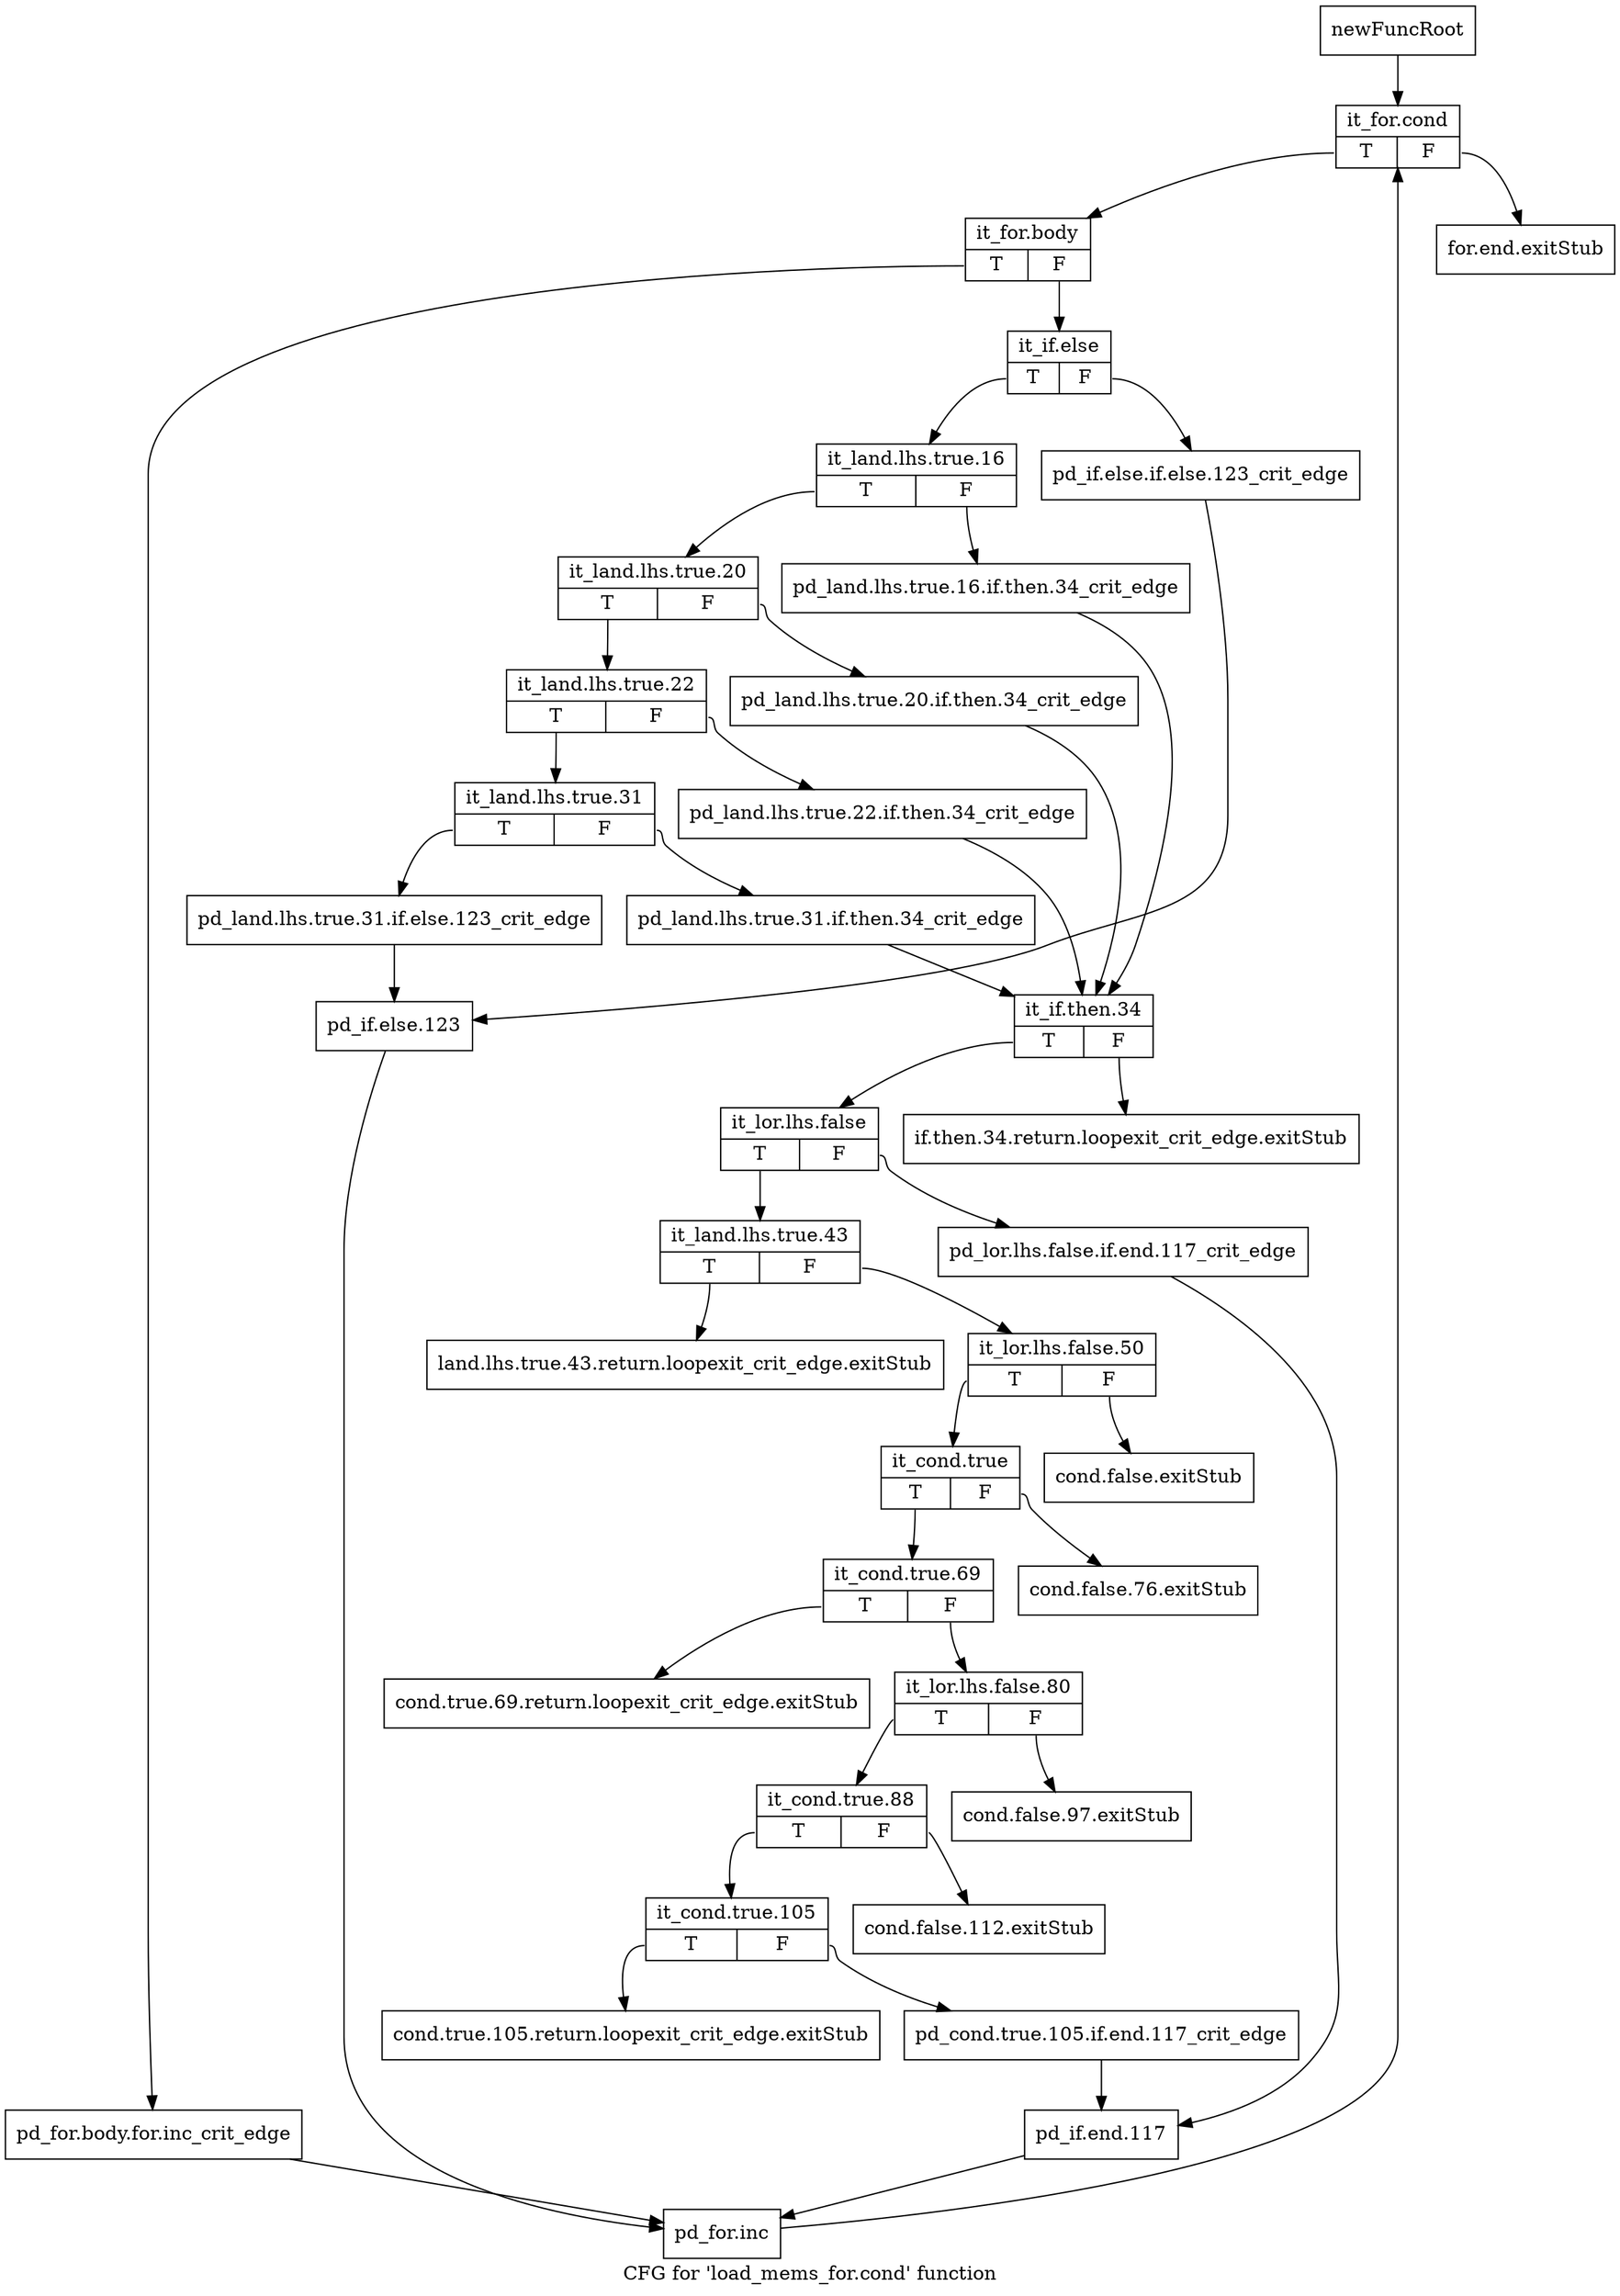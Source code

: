 digraph "CFG for 'load_mems_for.cond' function" {
	label="CFG for 'load_mems_for.cond' function";

	Node0xb5e9530 [shape=record,label="{newFuncRoot}"];
	Node0xb5e9530 -> Node0xb5e9850;
	Node0xb5e9580 [shape=record,label="{for.end.exitStub}"];
	Node0xb5e95d0 [shape=record,label="{if.then.34.return.loopexit_crit_edge.exitStub}"];
	Node0xb5e9620 [shape=record,label="{land.lhs.true.43.return.loopexit_crit_edge.exitStub}"];
	Node0xb5e9670 [shape=record,label="{cond.false.exitStub}"];
	Node0xb5e96c0 [shape=record,label="{cond.false.76.exitStub}"];
	Node0xb5e9710 [shape=record,label="{cond.true.69.return.loopexit_crit_edge.exitStub}"];
	Node0xb5e9760 [shape=record,label="{cond.false.97.exitStub}"];
	Node0xb5e97b0 [shape=record,label="{cond.false.112.exitStub}"];
	Node0xb5e9800 [shape=record,label="{cond.true.105.return.loopexit_crit_edge.exitStub}"];
	Node0xb5e9850 [shape=record,label="{it_for.cond|{<s0>T|<s1>F}}"];
	Node0xb5e9850:s0 -> Node0xb5e98a0;
	Node0xb5e9850:s1 -> Node0xb5e9580;
	Node0xb5e98a0 [shape=record,label="{it_for.body|{<s0>T|<s1>F}}"];
	Node0xb5e98a0:s0 -> Node0xb5ea070;
	Node0xb5e98a0:s1 -> Node0xb5e98f0;
	Node0xb5e98f0 [shape=record,label="{it_if.else|{<s0>T|<s1>F}}"];
	Node0xb5e98f0:s0 -> Node0xb5e9990;
	Node0xb5e98f0:s1 -> Node0xb5e9940;
	Node0xb5e9940 [shape=record,label="{pd_if.else.if.else.123_crit_edge}"];
	Node0xb5e9940 -> Node0xb5ea020;
	Node0xb5e9990 [shape=record,label="{it_land.lhs.true.16|{<s0>T|<s1>F}}"];
	Node0xb5e9990:s0 -> Node0xb5e9a30;
	Node0xb5e9990:s1 -> Node0xb5e99e0;
	Node0xb5e99e0 [shape=record,label="{pd_land.lhs.true.16.if.then.34_crit_edge}"];
	Node0xb5e99e0 -> Node0xb5e9c10;
	Node0xb5e9a30 [shape=record,label="{it_land.lhs.true.20|{<s0>T|<s1>F}}"];
	Node0xb5e9a30:s0 -> Node0xb5e9ad0;
	Node0xb5e9a30:s1 -> Node0xb5e9a80;
	Node0xb5e9a80 [shape=record,label="{pd_land.lhs.true.20.if.then.34_crit_edge}"];
	Node0xb5e9a80 -> Node0xb5e9c10;
	Node0xb5e9ad0 [shape=record,label="{it_land.lhs.true.22|{<s0>T|<s1>F}}"];
	Node0xb5e9ad0:s0 -> Node0xb5e9b70;
	Node0xb5e9ad0:s1 -> Node0xb5e9b20;
	Node0xb5e9b20 [shape=record,label="{pd_land.lhs.true.22.if.then.34_crit_edge}"];
	Node0xb5e9b20 -> Node0xb5e9c10;
	Node0xb5e9b70 [shape=record,label="{it_land.lhs.true.31|{<s0>T|<s1>F}}"];
	Node0xb5e9b70:s0 -> Node0xb5e9fd0;
	Node0xb5e9b70:s1 -> Node0xb5e9bc0;
	Node0xb5e9bc0 [shape=record,label="{pd_land.lhs.true.31.if.then.34_crit_edge}"];
	Node0xb5e9bc0 -> Node0xb5e9c10;
	Node0xb5e9c10 [shape=record,label="{it_if.then.34|{<s0>T|<s1>F}}"];
	Node0xb5e9c10:s0 -> Node0xb5e9c60;
	Node0xb5e9c10:s1 -> Node0xb5e95d0;
	Node0xb5e9c60 [shape=record,label="{it_lor.lhs.false|{<s0>T|<s1>F}}"];
	Node0xb5e9c60:s0 -> Node0xb5e9d00;
	Node0xb5e9c60:s1 -> Node0xb5e9cb0;
	Node0xb5e9cb0 [shape=record,label="{pd_lor.lhs.false.if.end.117_crit_edge}"];
	Node0xb5e9cb0 -> Node0xb5e9f80;
	Node0xb5e9d00 [shape=record,label="{it_land.lhs.true.43|{<s0>T|<s1>F}}"];
	Node0xb5e9d00:s0 -> Node0xb5e9620;
	Node0xb5e9d00:s1 -> Node0xb5e9d50;
	Node0xb5e9d50 [shape=record,label="{it_lor.lhs.false.50|{<s0>T|<s1>F}}"];
	Node0xb5e9d50:s0 -> Node0xb5e9da0;
	Node0xb5e9d50:s1 -> Node0xb5e9670;
	Node0xb5e9da0 [shape=record,label="{it_cond.true|{<s0>T|<s1>F}}"];
	Node0xb5e9da0:s0 -> Node0xb5e9df0;
	Node0xb5e9da0:s1 -> Node0xb5e96c0;
	Node0xb5e9df0 [shape=record,label="{it_cond.true.69|{<s0>T|<s1>F}}"];
	Node0xb5e9df0:s0 -> Node0xb5e9710;
	Node0xb5e9df0:s1 -> Node0xb5e9e40;
	Node0xb5e9e40 [shape=record,label="{it_lor.lhs.false.80|{<s0>T|<s1>F}}"];
	Node0xb5e9e40:s0 -> Node0xb5e9e90;
	Node0xb5e9e40:s1 -> Node0xb5e9760;
	Node0xb5e9e90 [shape=record,label="{it_cond.true.88|{<s0>T|<s1>F}}"];
	Node0xb5e9e90:s0 -> Node0xb5e9ee0;
	Node0xb5e9e90:s1 -> Node0xb5e97b0;
	Node0xb5e9ee0 [shape=record,label="{it_cond.true.105|{<s0>T|<s1>F}}"];
	Node0xb5e9ee0:s0 -> Node0xb5e9800;
	Node0xb5e9ee0:s1 -> Node0xb5e9f30;
	Node0xb5e9f30 [shape=record,label="{pd_cond.true.105.if.end.117_crit_edge}"];
	Node0xb5e9f30 -> Node0xb5e9f80;
	Node0xb5e9f80 [shape=record,label="{pd_if.end.117}"];
	Node0xb5e9f80 -> Node0xb5ea0c0;
	Node0xb5e9fd0 [shape=record,label="{pd_land.lhs.true.31.if.else.123_crit_edge}"];
	Node0xb5e9fd0 -> Node0xb5ea020;
	Node0xb5ea020 [shape=record,label="{pd_if.else.123}"];
	Node0xb5ea020 -> Node0xb5ea0c0;
	Node0xb5ea070 [shape=record,label="{pd_for.body.for.inc_crit_edge}"];
	Node0xb5ea070 -> Node0xb5ea0c0;
	Node0xb5ea0c0 [shape=record,label="{pd_for.inc}"];
	Node0xb5ea0c0 -> Node0xb5e9850;
}
